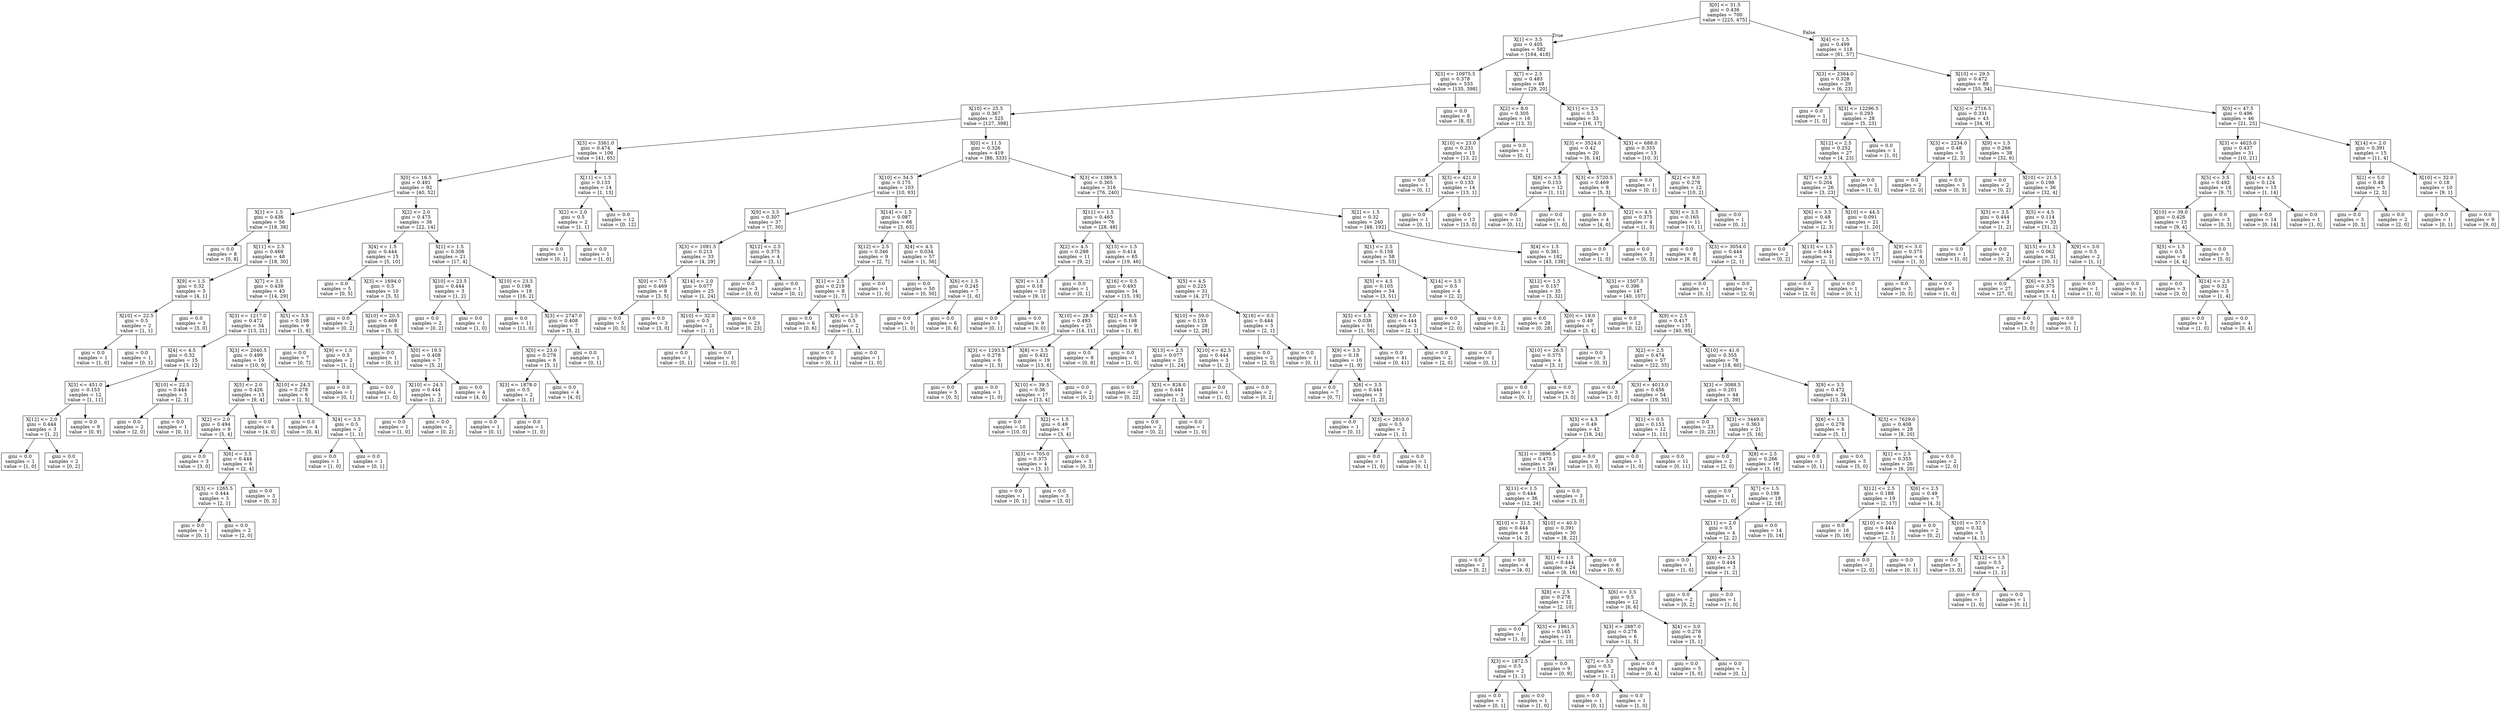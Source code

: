 digraph Tree {
node [shape=box] ;
0 [label="X[0] <= 31.5\ngini = 0.436\nsamples = 700\nvalue = [225, 475]"] ;
1 [label="X[1] <= 3.5\ngini = 0.405\nsamples = 582\nvalue = [164, 418]"] ;
0 -> 1 [labeldistance=2.5, labelangle=45, headlabel="True"] ;
2 [label="X[3] <= 10975.5\ngini = 0.378\nsamples = 533\nvalue = [135, 398]"] ;
1 -> 2 ;
3 [label="X[10] <= 25.5\ngini = 0.367\nsamples = 525\nvalue = [127, 398]"] ;
2 -> 3 ;
4 [label="X[3] <= 3361.0\ngini = 0.474\nsamples = 106\nvalue = [41, 65]"] ;
3 -> 4 ;
5 [label="X[0] <= 16.5\ngini = 0.491\nsamples = 92\nvalue = [40, 52]"] ;
4 -> 5 ;
6 [label="X[1] <= 1.5\ngini = 0.436\nsamples = 56\nvalue = [18, 38]"] ;
5 -> 6 ;
7 [label="gini = 0.0\nsamples = 8\nvalue = [0, 8]"] ;
6 -> 7 ;
8 [label="X[11] <= 2.5\ngini = 0.469\nsamples = 48\nvalue = [18, 30]"] ;
6 -> 8 ;
9 [label="X[9] <= 1.5\ngini = 0.32\nsamples = 5\nvalue = [4, 1]"] ;
8 -> 9 ;
10 [label="X[10] <= 22.5\ngini = 0.5\nsamples = 2\nvalue = [1, 1]"] ;
9 -> 10 ;
11 [label="gini = 0.0\nsamples = 1\nvalue = [1, 0]"] ;
10 -> 11 ;
12 [label="gini = 0.0\nsamples = 1\nvalue = [0, 1]"] ;
10 -> 12 ;
13 [label="gini = 0.0\nsamples = 3\nvalue = [3, 0]"] ;
9 -> 13 ;
14 [label="X[7] <= 3.5\ngini = 0.439\nsamples = 43\nvalue = [14, 29]"] ;
8 -> 14 ;
15 [label="X[3] <= 1217.0\ngini = 0.472\nsamples = 34\nvalue = [13, 21]"] ;
14 -> 15 ;
16 [label="X[4] <= 4.5\ngini = 0.32\nsamples = 15\nvalue = [3, 12]"] ;
15 -> 16 ;
17 [label="X[3] <= 451.0\ngini = 0.153\nsamples = 12\nvalue = [1, 11]"] ;
16 -> 17 ;
18 [label="X[12] <= 2.0\ngini = 0.444\nsamples = 3\nvalue = [1, 2]"] ;
17 -> 18 ;
19 [label="gini = 0.0\nsamples = 1\nvalue = [1, 0]"] ;
18 -> 19 ;
20 [label="gini = 0.0\nsamples = 2\nvalue = [0, 2]"] ;
18 -> 20 ;
21 [label="gini = 0.0\nsamples = 9\nvalue = [0, 9]"] ;
17 -> 21 ;
22 [label="X[10] <= 22.5\ngini = 0.444\nsamples = 3\nvalue = [2, 1]"] ;
16 -> 22 ;
23 [label="gini = 0.0\nsamples = 2\nvalue = [2, 0]"] ;
22 -> 23 ;
24 [label="gini = 0.0\nsamples = 1\nvalue = [0, 1]"] ;
22 -> 24 ;
25 [label="X[3] <= 2040.5\ngini = 0.499\nsamples = 19\nvalue = [10, 9]"] ;
15 -> 25 ;
26 [label="X[5] <= 2.0\ngini = 0.426\nsamples = 13\nvalue = [9, 4]"] ;
25 -> 26 ;
27 [label="X[2] <= 2.0\ngini = 0.494\nsamples = 9\nvalue = [5, 4]"] ;
26 -> 27 ;
28 [label="gini = 0.0\nsamples = 3\nvalue = [3, 0]"] ;
27 -> 28 ;
29 [label="X[6] <= 3.5\ngini = 0.444\nsamples = 6\nvalue = [2, 4]"] ;
27 -> 29 ;
30 [label="X[3] <= 1265.5\ngini = 0.444\nsamples = 3\nvalue = [2, 1]"] ;
29 -> 30 ;
31 [label="gini = 0.0\nsamples = 1\nvalue = [0, 1]"] ;
30 -> 31 ;
32 [label="gini = 0.0\nsamples = 2\nvalue = [2, 0]"] ;
30 -> 32 ;
33 [label="gini = 0.0\nsamples = 3\nvalue = [0, 3]"] ;
29 -> 33 ;
34 [label="gini = 0.0\nsamples = 4\nvalue = [4, 0]"] ;
26 -> 34 ;
35 [label="X[10] <= 24.5\ngini = 0.278\nsamples = 6\nvalue = [1, 5]"] ;
25 -> 35 ;
36 [label="gini = 0.0\nsamples = 4\nvalue = [0, 4]"] ;
35 -> 36 ;
37 [label="X[4] <= 3.5\ngini = 0.5\nsamples = 2\nvalue = [1, 1]"] ;
35 -> 37 ;
38 [label="gini = 0.0\nsamples = 1\nvalue = [1, 0]"] ;
37 -> 38 ;
39 [label="gini = 0.0\nsamples = 1\nvalue = [0, 1]"] ;
37 -> 39 ;
40 [label="X[5] <= 3.5\ngini = 0.198\nsamples = 9\nvalue = [1, 8]"] ;
14 -> 40 ;
41 [label="gini = 0.0\nsamples = 7\nvalue = [0, 7]"] ;
40 -> 41 ;
42 [label="X[9] <= 1.5\ngini = 0.5\nsamples = 2\nvalue = [1, 1]"] ;
40 -> 42 ;
43 [label="gini = 0.0\nsamples = 1\nvalue = [0, 1]"] ;
42 -> 43 ;
44 [label="gini = 0.0\nsamples = 1\nvalue = [1, 0]"] ;
42 -> 44 ;
45 [label="X[2] <= 2.0\ngini = 0.475\nsamples = 36\nvalue = [22, 14]"] ;
5 -> 45 ;
46 [label="X[4] <= 1.5\ngini = 0.444\nsamples = 15\nvalue = [5, 10]"] ;
45 -> 46 ;
47 [label="gini = 0.0\nsamples = 5\nvalue = [0, 5]"] ;
46 -> 47 ;
48 [label="X[3] <= 1694.0\ngini = 0.5\nsamples = 10\nvalue = [5, 5]"] ;
46 -> 48 ;
49 [label="gini = 0.0\nsamples = 2\nvalue = [0, 2]"] ;
48 -> 49 ;
50 [label="X[10] <= 20.5\ngini = 0.469\nsamples = 8\nvalue = [5, 3]"] ;
48 -> 50 ;
51 [label="gini = 0.0\nsamples = 1\nvalue = [0, 1]"] ;
50 -> 51 ;
52 [label="X[0] <= 19.5\ngini = 0.408\nsamples = 7\nvalue = [5, 2]"] ;
50 -> 52 ;
53 [label="X[10] <= 24.5\ngini = 0.444\nsamples = 3\nvalue = [1, 2]"] ;
52 -> 53 ;
54 [label="gini = 0.0\nsamples = 1\nvalue = [1, 0]"] ;
53 -> 54 ;
55 [label="gini = 0.0\nsamples = 2\nvalue = [0, 2]"] ;
53 -> 55 ;
56 [label="gini = 0.0\nsamples = 4\nvalue = [4, 0]"] ;
52 -> 56 ;
57 [label="X[1] <= 1.5\ngini = 0.308\nsamples = 21\nvalue = [17, 4]"] ;
45 -> 57 ;
58 [label="X[10] <= 23.5\ngini = 0.444\nsamples = 3\nvalue = [1, 2]"] ;
57 -> 58 ;
59 [label="gini = 0.0\nsamples = 2\nvalue = [0, 2]"] ;
58 -> 59 ;
60 [label="gini = 0.0\nsamples = 1\nvalue = [1, 0]"] ;
58 -> 60 ;
61 [label="X[10] <= 23.5\ngini = 0.198\nsamples = 18\nvalue = [16, 2]"] ;
57 -> 61 ;
62 [label="gini = 0.0\nsamples = 11\nvalue = [11, 0]"] ;
61 -> 62 ;
63 [label="X[3] <= 2747.0\ngini = 0.408\nsamples = 7\nvalue = [5, 2]"] ;
61 -> 63 ;
64 [label="X[0] <= 23.0\ngini = 0.278\nsamples = 6\nvalue = [5, 1]"] ;
63 -> 64 ;
65 [label="X[3] <= 1878.0\ngini = 0.5\nsamples = 2\nvalue = [1, 1]"] ;
64 -> 65 ;
66 [label="gini = 0.0\nsamples = 1\nvalue = [0, 1]"] ;
65 -> 66 ;
67 [label="gini = 0.0\nsamples = 1\nvalue = [1, 0]"] ;
65 -> 67 ;
68 [label="gini = 0.0\nsamples = 4\nvalue = [4, 0]"] ;
64 -> 68 ;
69 [label="gini = 0.0\nsamples = 1\nvalue = [0, 1]"] ;
63 -> 69 ;
70 [label="X[11] <= 1.5\ngini = 0.133\nsamples = 14\nvalue = [1, 13]"] ;
4 -> 70 ;
71 [label="X[2] <= 2.0\ngini = 0.5\nsamples = 2\nvalue = [1, 1]"] ;
70 -> 71 ;
72 [label="gini = 0.0\nsamples = 1\nvalue = [0, 1]"] ;
71 -> 72 ;
73 [label="gini = 0.0\nsamples = 1\nvalue = [1, 0]"] ;
71 -> 73 ;
74 [label="gini = 0.0\nsamples = 12\nvalue = [0, 12]"] ;
70 -> 74 ;
75 [label="X[0] <= 11.5\ngini = 0.326\nsamples = 419\nvalue = [86, 333]"] ;
3 -> 75 ;
76 [label="X[10] <= 34.5\ngini = 0.175\nsamples = 103\nvalue = [10, 93]"] ;
75 -> 76 ;
77 [label="X[9] <= 3.5\ngini = 0.307\nsamples = 37\nvalue = [7, 30]"] ;
76 -> 77 ;
78 [label="X[3] <= 1091.5\ngini = 0.213\nsamples = 33\nvalue = [4, 29]"] ;
77 -> 78 ;
79 [label="X[0] <= 7.5\ngini = 0.469\nsamples = 8\nvalue = [3, 5]"] ;
78 -> 79 ;
80 [label="gini = 0.0\nsamples = 5\nvalue = [0, 5]"] ;
79 -> 80 ;
81 [label="gini = 0.0\nsamples = 3\nvalue = [3, 0]"] ;
79 -> 81 ;
82 [label="X[14] <= 2.0\ngini = 0.077\nsamples = 25\nvalue = [1, 24]"] ;
78 -> 82 ;
83 [label="X[10] <= 32.0\ngini = 0.5\nsamples = 2\nvalue = [1, 1]"] ;
82 -> 83 ;
84 [label="gini = 0.0\nsamples = 1\nvalue = [0, 1]"] ;
83 -> 84 ;
85 [label="gini = 0.0\nsamples = 1\nvalue = [1, 0]"] ;
83 -> 85 ;
86 [label="gini = 0.0\nsamples = 23\nvalue = [0, 23]"] ;
82 -> 86 ;
87 [label="X[12] <= 2.5\ngini = 0.375\nsamples = 4\nvalue = [3, 1]"] ;
77 -> 87 ;
88 [label="gini = 0.0\nsamples = 3\nvalue = [3, 0]"] ;
87 -> 88 ;
89 [label="gini = 0.0\nsamples = 1\nvalue = [0, 1]"] ;
87 -> 89 ;
90 [label="X[14] <= 1.5\ngini = 0.087\nsamples = 66\nvalue = [3, 63]"] ;
76 -> 90 ;
91 [label="X[12] <= 2.5\ngini = 0.346\nsamples = 9\nvalue = [2, 7]"] ;
90 -> 91 ;
92 [label="X[1] <= 2.5\ngini = 0.219\nsamples = 8\nvalue = [1, 7]"] ;
91 -> 92 ;
93 [label="gini = 0.0\nsamples = 6\nvalue = [0, 6]"] ;
92 -> 93 ;
94 [label="X[9] <= 2.5\ngini = 0.5\nsamples = 2\nvalue = [1, 1]"] ;
92 -> 94 ;
95 [label="gini = 0.0\nsamples = 1\nvalue = [0, 1]"] ;
94 -> 95 ;
96 [label="gini = 0.0\nsamples = 1\nvalue = [1, 0]"] ;
94 -> 96 ;
97 [label="gini = 0.0\nsamples = 1\nvalue = [1, 0]"] ;
91 -> 97 ;
98 [label="X[4] <= 4.5\ngini = 0.034\nsamples = 57\nvalue = [1, 56]"] ;
90 -> 98 ;
99 [label="gini = 0.0\nsamples = 50\nvalue = [0, 50]"] ;
98 -> 99 ;
100 [label="X[6] <= 1.5\ngini = 0.245\nsamples = 7\nvalue = [1, 6]"] ;
98 -> 100 ;
101 [label="gini = 0.0\nsamples = 1\nvalue = [1, 0]"] ;
100 -> 101 ;
102 [label="gini = 0.0\nsamples = 6\nvalue = [0, 6]"] ;
100 -> 102 ;
103 [label="X[3] <= 1389.5\ngini = 0.365\nsamples = 316\nvalue = [76, 240]"] ;
75 -> 103 ;
104 [label="X[11] <= 1.5\ngini = 0.465\nsamples = 76\nvalue = [28, 48]"] ;
103 -> 104 ;
105 [label="X[2] <= 4.5\ngini = 0.298\nsamples = 11\nvalue = [9, 2]"] ;
104 -> 105 ;
106 [label="X[9] <= 1.5\ngini = 0.18\nsamples = 10\nvalue = [9, 1]"] ;
105 -> 106 ;
107 [label="gini = 0.0\nsamples = 1\nvalue = [0, 1]"] ;
106 -> 107 ;
108 [label="gini = 0.0\nsamples = 9\nvalue = [9, 0]"] ;
106 -> 108 ;
109 [label="gini = 0.0\nsamples = 1\nvalue = [0, 1]"] ;
105 -> 109 ;
110 [label="X[13] <= 1.5\ngini = 0.414\nsamples = 65\nvalue = [19, 46]"] ;
104 -> 110 ;
111 [label="X[16] <= 0.5\ngini = 0.493\nsamples = 34\nvalue = [15, 19]"] ;
110 -> 111 ;
112 [label="X[10] <= 28.5\ngini = 0.493\nsamples = 25\nvalue = [14, 11]"] ;
111 -> 112 ;
113 [label="X[3] <= 1293.5\ngini = 0.278\nsamples = 6\nvalue = [1, 5]"] ;
112 -> 113 ;
114 [label="gini = 0.0\nsamples = 5\nvalue = [0, 5]"] ;
113 -> 114 ;
115 [label="gini = 0.0\nsamples = 1\nvalue = [1, 0]"] ;
113 -> 115 ;
116 [label="X[8] <= 3.5\ngini = 0.432\nsamples = 19\nvalue = [13, 6]"] ;
112 -> 116 ;
117 [label="X[10] <= 39.5\ngini = 0.36\nsamples = 17\nvalue = [13, 4]"] ;
116 -> 117 ;
118 [label="gini = 0.0\nsamples = 10\nvalue = [10, 0]"] ;
117 -> 118 ;
119 [label="X[2] <= 1.5\ngini = 0.49\nsamples = 7\nvalue = [3, 4]"] ;
117 -> 119 ;
120 [label="X[3] <= 705.0\ngini = 0.375\nsamples = 4\nvalue = [3, 1]"] ;
119 -> 120 ;
121 [label="gini = 0.0\nsamples = 1\nvalue = [0, 1]"] ;
120 -> 121 ;
122 [label="gini = 0.0\nsamples = 3\nvalue = [3, 0]"] ;
120 -> 122 ;
123 [label="gini = 0.0\nsamples = 3\nvalue = [0, 3]"] ;
119 -> 123 ;
124 [label="gini = 0.0\nsamples = 2\nvalue = [0, 2]"] ;
116 -> 124 ;
125 [label="X[2] <= 6.5\ngini = 0.198\nsamples = 9\nvalue = [1, 8]"] ;
111 -> 125 ;
126 [label="gini = 0.0\nsamples = 8\nvalue = [0, 8]"] ;
125 -> 126 ;
127 [label="gini = 0.0\nsamples = 1\nvalue = [1, 0]"] ;
125 -> 127 ;
128 [label="X[5] <= 4.5\ngini = 0.225\nsamples = 31\nvalue = [4, 27]"] ;
110 -> 128 ;
129 [label="X[10] <= 59.0\ngini = 0.133\nsamples = 28\nvalue = [2, 26]"] ;
128 -> 129 ;
130 [label="X[13] <= 2.5\ngini = 0.077\nsamples = 25\nvalue = [1, 24]"] ;
129 -> 130 ;
131 [label="gini = 0.0\nsamples = 22\nvalue = [0, 22]"] ;
130 -> 131 ;
132 [label="X[3] <= 828.0\ngini = 0.444\nsamples = 3\nvalue = [1, 2]"] ;
130 -> 132 ;
133 [label="gini = 0.0\nsamples = 2\nvalue = [0, 2]"] ;
132 -> 133 ;
134 [label="gini = 0.0\nsamples = 1\nvalue = [1, 0]"] ;
132 -> 134 ;
135 [label="X[10] <= 62.5\ngini = 0.444\nsamples = 3\nvalue = [1, 2]"] ;
129 -> 135 ;
136 [label="gini = 0.0\nsamples = 1\nvalue = [1, 0]"] ;
135 -> 136 ;
137 [label="gini = 0.0\nsamples = 2\nvalue = [0, 2]"] ;
135 -> 137 ;
138 [label="X[16] <= 0.5\ngini = 0.444\nsamples = 3\nvalue = [2, 1]"] ;
128 -> 138 ;
139 [label="gini = 0.0\nsamples = 2\nvalue = [2, 0]"] ;
138 -> 139 ;
140 [label="gini = 0.0\nsamples = 1\nvalue = [0, 1]"] ;
138 -> 140 ;
141 [label="X[2] <= 1.5\ngini = 0.32\nsamples = 240\nvalue = [48, 192]"] ;
103 -> 141 ;
142 [label="X[1] <= 2.5\ngini = 0.158\nsamples = 58\nvalue = [5, 53]"] ;
141 -> 142 ;
143 [label="X[5] <= 4.5\ngini = 0.105\nsamples = 54\nvalue = [3, 51]"] ;
142 -> 143 ;
144 [label="X[5] <= 1.5\ngini = 0.038\nsamples = 51\nvalue = [1, 50]"] ;
143 -> 144 ;
145 [label="X[9] <= 3.5\ngini = 0.18\nsamples = 10\nvalue = [1, 9]"] ;
144 -> 145 ;
146 [label="gini = 0.0\nsamples = 7\nvalue = [0, 7]"] ;
145 -> 146 ;
147 [label="X[6] <= 3.5\ngini = 0.444\nsamples = 3\nvalue = [1, 2]"] ;
145 -> 147 ;
148 [label="gini = 0.0\nsamples = 1\nvalue = [0, 1]"] ;
147 -> 148 ;
149 [label="X[3] <= 2810.0\ngini = 0.5\nsamples = 2\nvalue = [1, 1]"] ;
147 -> 149 ;
150 [label="gini = 0.0\nsamples = 1\nvalue = [1, 0]"] ;
149 -> 150 ;
151 [label="gini = 0.0\nsamples = 1\nvalue = [0, 1]"] ;
149 -> 151 ;
152 [label="gini = 0.0\nsamples = 41\nvalue = [0, 41]"] ;
144 -> 152 ;
153 [label="X[9] <= 3.0\ngini = 0.444\nsamples = 3\nvalue = [2, 1]"] ;
143 -> 153 ;
154 [label="gini = 0.0\nsamples = 2\nvalue = [2, 0]"] ;
153 -> 154 ;
155 [label="gini = 0.0\nsamples = 1\nvalue = [0, 1]"] ;
153 -> 155 ;
156 [label="X[14] <= 3.5\ngini = 0.5\nsamples = 4\nvalue = [2, 2]"] ;
142 -> 156 ;
157 [label="gini = 0.0\nsamples = 2\nvalue = [2, 0]"] ;
156 -> 157 ;
158 [label="gini = 0.0\nsamples = 2\nvalue = [0, 2]"] ;
156 -> 158 ;
159 [label="X[4] <= 1.5\ngini = 0.361\nsamples = 182\nvalue = [43, 139]"] ;
141 -> 159 ;
160 [label="X[12] <= 1.5\ngini = 0.157\nsamples = 35\nvalue = [3, 32]"] ;
159 -> 160 ;
161 [label="gini = 0.0\nsamples = 28\nvalue = [0, 28]"] ;
160 -> 161 ;
162 [label="X[0] <= 19.0\ngini = 0.49\nsamples = 7\nvalue = [3, 4]"] ;
160 -> 162 ;
163 [label="X[10] <= 26.5\ngini = 0.375\nsamples = 4\nvalue = [3, 1]"] ;
162 -> 163 ;
164 [label="gini = 0.0\nsamples = 1\nvalue = [0, 1]"] ;
163 -> 164 ;
165 [label="gini = 0.0\nsamples = 3\nvalue = [3, 0]"] ;
163 -> 165 ;
166 [label="gini = 0.0\nsamples = 3\nvalue = [0, 3]"] ;
162 -> 166 ;
167 [label="X[3] <= 1507.5\ngini = 0.396\nsamples = 147\nvalue = [40, 107]"] ;
159 -> 167 ;
168 [label="gini = 0.0\nsamples = 12\nvalue = [0, 12]"] ;
167 -> 168 ;
169 [label="X[9] <= 2.5\ngini = 0.417\nsamples = 135\nvalue = [40, 95]"] ;
167 -> 169 ;
170 [label="X[2] <= 2.5\ngini = 0.474\nsamples = 57\nvalue = [22, 35]"] ;
169 -> 170 ;
171 [label="gini = 0.0\nsamples = 3\nvalue = [3, 0]"] ;
170 -> 171 ;
172 [label="X[3] <= 4013.0\ngini = 0.456\nsamples = 54\nvalue = [19, 35]"] ;
170 -> 172 ;
173 [label="X[5] <= 4.5\ngini = 0.49\nsamples = 42\nvalue = [18, 24]"] ;
172 -> 173 ;
174 [label="X[3] <= 3896.5\ngini = 0.473\nsamples = 39\nvalue = [15, 24]"] ;
173 -> 174 ;
175 [label="X[11] <= 1.5\ngini = 0.444\nsamples = 36\nvalue = [12, 24]"] ;
174 -> 175 ;
176 [label="X[10] <= 31.5\ngini = 0.444\nsamples = 6\nvalue = [4, 2]"] ;
175 -> 176 ;
177 [label="gini = 0.0\nsamples = 2\nvalue = [0, 2]"] ;
176 -> 177 ;
178 [label="gini = 0.0\nsamples = 4\nvalue = [4, 0]"] ;
176 -> 178 ;
179 [label="X[10] <= 40.0\ngini = 0.391\nsamples = 30\nvalue = [8, 22]"] ;
175 -> 179 ;
180 [label="X[1] <= 1.5\ngini = 0.444\nsamples = 24\nvalue = [8, 16]"] ;
179 -> 180 ;
181 [label="X[8] <= 2.5\ngini = 0.278\nsamples = 12\nvalue = [2, 10]"] ;
180 -> 181 ;
182 [label="gini = 0.0\nsamples = 1\nvalue = [1, 0]"] ;
181 -> 182 ;
183 [label="X[3] <= 1961.5\ngini = 0.165\nsamples = 11\nvalue = [1, 10]"] ;
181 -> 183 ;
184 [label="X[3] <= 1872.5\ngini = 0.5\nsamples = 2\nvalue = [1, 1]"] ;
183 -> 184 ;
185 [label="gini = 0.0\nsamples = 1\nvalue = [0, 1]"] ;
184 -> 185 ;
186 [label="gini = 0.0\nsamples = 1\nvalue = [1, 0]"] ;
184 -> 186 ;
187 [label="gini = 0.0\nsamples = 9\nvalue = [0, 9]"] ;
183 -> 187 ;
188 [label="X[6] <= 3.5\ngini = 0.5\nsamples = 12\nvalue = [6, 6]"] ;
180 -> 188 ;
189 [label="X[3] <= 2887.0\ngini = 0.278\nsamples = 6\nvalue = [1, 5]"] ;
188 -> 189 ;
190 [label="X[7] <= 3.5\ngini = 0.5\nsamples = 2\nvalue = [1, 1]"] ;
189 -> 190 ;
191 [label="gini = 0.0\nsamples = 1\nvalue = [0, 1]"] ;
190 -> 191 ;
192 [label="gini = 0.0\nsamples = 1\nvalue = [1, 0]"] ;
190 -> 192 ;
193 [label="gini = 0.0\nsamples = 4\nvalue = [0, 4]"] ;
189 -> 193 ;
194 [label="X[4] <= 3.0\ngini = 0.278\nsamples = 6\nvalue = [5, 1]"] ;
188 -> 194 ;
195 [label="gini = 0.0\nsamples = 5\nvalue = [5, 0]"] ;
194 -> 195 ;
196 [label="gini = 0.0\nsamples = 1\nvalue = [0, 1]"] ;
194 -> 196 ;
197 [label="gini = 0.0\nsamples = 6\nvalue = [0, 6]"] ;
179 -> 197 ;
198 [label="gini = 0.0\nsamples = 3\nvalue = [3, 0]"] ;
174 -> 198 ;
199 [label="gini = 0.0\nsamples = 3\nvalue = [3, 0]"] ;
173 -> 199 ;
200 [label="X[1] <= 0.5\ngini = 0.153\nsamples = 12\nvalue = [1, 11]"] ;
172 -> 200 ;
201 [label="gini = 0.0\nsamples = 1\nvalue = [1, 0]"] ;
200 -> 201 ;
202 [label="gini = 0.0\nsamples = 11\nvalue = [0, 11]"] ;
200 -> 202 ;
203 [label="X[10] <= 41.0\ngini = 0.355\nsamples = 78\nvalue = [18, 60]"] ;
169 -> 203 ;
204 [label="X[3] <= 3088.5\ngini = 0.201\nsamples = 44\nvalue = [5, 39]"] ;
203 -> 204 ;
205 [label="gini = 0.0\nsamples = 23\nvalue = [0, 23]"] ;
204 -> 205 ;
206 [label="X[3] <= 3449.0\ngini = 0.363\nsamples = 21\nvalue = [5, 16]"] ;
204 -> 206 ;
207 [label="gini = 0.0\nsamples = 2\nvalue = [2, 0]"] ;
206 -> 207 ;
208 [label="X[8] <= 2.5\ngini = 0.266\nsamples = 19\nvalue = [3, 16]"] ;
206 -> 208 ;
209 [label="gini = 0.0\nsamples = 1\nvalue = [1, 0]"] ;
208 -> 209 ;
210 [label="X[7] <= 1.5\ngini = 0.198\nsamples = 18\nvalue = [2, 16]"] ;
208 -> 210 ;
211 [label="X[11] <= 2.0\ngini = 0.5\nsamples = 4\nvalue = [2, 2]"] ;
210 -> 211 ;
212 [label="gini = 0.0\nsamples = 1\nvalue = [1, 0]"] ;
211 -> 212 ;
213 [label="X[6] <= 2.5\ngini = 0.444\nsamples = 3\nvalue = [1, 2]"] ;
211 -> 213 ;
214 [label="gini = 0.0\nsamples = 2\nvalue = [0, 2]"] ;
213 -> 214 ;
215 [label="gini = 0.0\nsamples = 1\nvalue = [1, 0]"] ;
213 -> 215 ;
216 [label="gini = 0.0\nsamples = 14\nvalue = [0, 14]"] ;
210 -> 216 ;
217 [label="X[9] <= 3.5\ngini = 0.472\nsamples = 34\nvalue = [13, 21]"] ;
203 -> 217 ;
218 [label="X[6] <= 1.5\ngini = 0.278\nsamples = 6\nvalue = [5, 1]"] ;
217 -> 218 ;
219 [label="gini = 0.0\nsamples = 1\nvalue = [0, 1]"] ;
218 -> 219 ;
220 [label="gini = 0.0\nsamples = 5\nvalue = [5, 0]"] ;
218 -> 220 ;
221 [label="X[3] <= 7629.0\ngini = 0.408\nsamples = 28\nvalue = [8, 20]"] ;
217 -> 221 ;
222 [label="X[1] <= 2.5\ngini = 0.355\nsamples = 26\nvalue = [6, 20]"] ;
221 -> 222 ;
223 [label="X[12] <= 2.5\ngini = 0.188\nsamples = 19\nvalue = [2, 17]"] ;
222 -> 223 ;
224 [label="gini = 0.0\nsamples = 16\nvalue = [0, 16]"] ;
223 -> 224 ;
225 [label="X[10] <= 50.0\ngini = 0.444\nsamples = 3\nvalue = [2, 1]"] ;
223 -> 225 ;
226 [label="gini = 0.0\nsamples = 2\nvalue = [2, 0]"] ;
225 -> 226 ;
227 [label="gini = 0.0\nsamples = 1\nvalue = [0, 1]"] ;
225 -> 227 ;
228 [label="X[6] <= 2.5\ngini = 0.49\nsamples = 7\nvalue = [4, 3]"] ;
222 -> 228 ;
229 [label="gini = 0.0\nsamples = 2\nvalue = [0, 2]"] ;
228 -> 229 ;
230 [label="X[10] <= 57.5\ngini = 0.32\nsamples = 5\nvalue = [4, 1]"] ;
228 -> 230 ;
231 [label="gini = 0.0\nsamples = 3\nvalue = [3, 0]"] ;
230 -> 231 ;
232 [label="X[12] <= 1.5\ngini = 0.5\nsamples = 2\nvalue = [1, 1]"] ;
230 -> 232 ;
233 [label="gini = 0.0\nsamples = 1\nvalue = [1, 0]"] ;
232 -> 233 ;
234 [label="gini = 0.0\nsamples = 1\nvalue = [0, 1]"] ;
232 -> 234 ;
235 [label="gini = 0.0\nsamples = 2\nvalue = [2, 0]"] ;
221 -> 235 ;
236 [label="gini = 0.0\nsamples = 8\nvalue = [8, 0]"] ;
2 -> 236 ;
237 [label="X[7] <= 2.5\ngini = 0.483\nsamples = 49\nvalue = [29, 20]"] ;
1 -> 237 ;
238 [label="X[2] <= 8.0\ngini = 0.305\nsamples = 16\nvalue = [13, 3]"] ;
237 -> 238 ;
239 [label="X[10] <= 23.0\ngini = 0.231\nsamples = 15\nvalue = [13, 2]"] ;
238 -> 239 ;
240 [label="gini = 0.0\nsamples = 1\nvalue = [0, 1]"] ;
239 -> 240 ;
241 [label="X[3] <= 421.0\ngini = 0.133\nsamples = 14\nvalue = [13, 1]"] ;
239 -> 241 ;
242 [label="gini = 0.0\nsamples = 1\nvalue = [0, 1]"] ;
241 -> 242 ;
243 [label="gini = 0.0\nsamples = 13\nvalue = [13, 0]"] ;
241 -> 243 ;
244 [label="gini = 0.0\nsamples = 1\nvalue = [0, 1]"] ;
238 -> 244 ;
245 [label="X[11] <= 2.5\ngini = 0.5\nsamples = 33\nvalue = [16, 17]"] ;
237 -> 245 ;
246 [label="X[3] <= 3524.0\ngini = 0.42\nsamples = 20\nvalue = [6, 14]"] ;
245 -> 246 ;
247 [label="X[8] <= 3.5\ngini = 0.153\nsamples = 12\nvalue = [1, 11]"] ;
246 -> 247 ;
248 [label="gini = 0.0\nsamples = 11\nvalue = [0, 11]"] ;
247 -> 248 ;
249 [label="gini = 0.0\nsamples = 1\nvalue = [1, 0]"] ;
247 -> 249 ;
250 [label="X[3] <= 5720.5\ngini = 0.469\nsamples = 8\nvalue = [5, 3]"] ;
246 -> 250 ;
251 [label="gini = 0.0\nsamples = 4\nvalue = [4, 0]"] ;
250 -> 251 ;
252 [label="X[2] <= 4.5\ngini = 0.375\nsamples = 4\nvalue = [1, 3]"] ;
250 -> 252 ;
253 [label="gini = 0.0\nsamples = 1\nvalue = [1, 0]"] ;
252 -> 253 ;
254 [label="gini = 0.0\nsamples = 3\nvalue = [0, 3]"] ;
252 -> 254 ;
255 [label="X[3] <= 688.0\ngini = 0.355\nsamples = 13\nvalue = [10, 3]"] ;
245 -> 255 ;
256 [label="gini = 0.0\nsamples = 1\nvalue = [0, 1]"] ;
255 -> 256 ;
257 [label="X[2] <= 9.0\ngini = 0.278\nsamples = 12\nvalue = [10, 2]"] ;
255 -> 257 ;
258 [label="X[9] <= 3.5\ngini = 0.165\nsamples = 11\nvalue = [10, 1]"] ;
257 -> 258 ;
259 [label="gini = 0.0\nsamples = 8\nvalue = [8, 0]"] ;
258 -> 259 ;
260 [label="X[3] <= 3054.0\ngini = 0.444\nsamples = 3\nvalue = [2, 1]"] ;
258 -> 260 ;
261 [label="gini = 0.0\nsamples = 1\nvalue = [0, 1]"] ;
260 -> 261 ;
262 [label="gini = 0.0\nsamples = 2\nvalue = [2, 0]"] ;
260 -> 262 ;
263 [label="gini = 0.0\nsamples = 1\nvalue = [0, 1]"] ;
257 -> 263 ;
264 [label="X[4] <= 1.5\ngini = 0.499\nsamples = 118\nvalue = [61, 57]"] ;
0 -> 264 [labeldistance=2.5, labelangle=-45, headlabel="False"] ;
265 [label="X[3] <= 2364.0\ngini = 0.328\nsamples = 29\nvalue = [6, 23]"] ;
264 -> 265 ;
266 [label="gini = 0.0\nsamples = 1\nvalue = [1, 0]"] ;
265 -> 266 ;
267 [label="X[3] <= 12296.5\ngini = 0.293\nsamples = 28\nvalue = [5, 23]"] ;
265 -> 267 ;
268 [label="X[12] <= 2.5\ngini = 0.252\nsamples = 27\nvalue = [4, 23]"] ;
267 -> 268 ;
269 [label="X[7] <= 2.5\ngini = 0.204\nsamples = 26\nvalue = [3, 23]"] ;
268 -> 269 ;
270 [label="X[6] <= 3.5\ngini = 0.48\nsamples = 5\nvalue = [2, 3]"] ;
269 -> 270 ;
271 [label="gini = 0.0\nsamples = 2\nvalue = [0, 2]"] ;
270 -> 271 ;
272 [label="X[13] <= 1.5\ngini = 0.444\nsamples = 3\nvalue = [2, 1]"] ;
270 -> 272 ;
273 [label="gini = 0.0\nsamples = 2\nvalue = [2, 0]"] ;
272 -> 273 ;
274 [label="gini = 0.0\nsamples = 1\nvalue = [0, 1]"] ;
272 -> 274 ;
275 [label="X[10] <= 44.5\ngini = 0.091\nsamples = 21\nvalue = [1, 20]"] ;
269 -> 275 ;
276 [label="gini = 0.0\nsamples = 17\nvalue = [0, 17]"] ;
275 -> 276 ;
277 [label="X[9] <= 3.0\ngini = 0.375\nsamples = 4\nvalue = [1, 3]"] ;
275 -> 277 ;
278 [label="gini = 0.0\nsamples = 3\nvalue = [0, 3]"] ;
277 -> 278 ;
279 [label="gini = 0.0\nsamples = 1\nvalue = [1, 0]"] ;
277 -> 279 ;
280 [label="gini = 0.0\nsamples = 1\nvalue = [1, 0]"] ;
268 -> 280 ;
281 [label="gini = 0.0\nsamples = 1\nvalue = [1, 0]"] ;
267 -> 281 ;
282 [label="X[10] <= 29.5\ngini = 0.472\nsamples = 89\nvalue = [55, 34]"] ;
264 -> 282 ;
283 [label="X[3] <= 2716.5\ngini = 0.331\nsamples = 43\nvalue = [34, 9]"] ;
282 -> 283 ;
284 [label="X[3] <= 2234.0\ngini = 0.48\nsamples = 5\nvalue = [2, 3]"] ;
283 -> 284 ;
285 [label="gini = 0.0\nsamples = 2\nvalue = [2, 0]"] ;
284 -> 285 ;
286 [label="gini = 0.0\nsamples = 3\nvalue = [0, 3]"] ;
284 -> 286 ;
287 [label="X[9] <= 1.5\ngini = 0.266\nsamples = 38\nvalue = [32, 6]"] ;
283 -> 287 ;
288 [label="gini = 0.0\nsamples = 2\nvalue = [0, 2]"] ;
287 -> 288 ;
289 [label="X[10] <= 21.5\ngini = 0.198\nsamples = 36\nvalue = [32, 4]"] ;
287 -> 289 ;
290 [label="X[5] <= 3.5\ngini = 0.444\nsamples = 3\nvalue = [1, 2]"] ;
289 -> 290 ;
291 [label="gini = 0.0\nsamples = 1\nvalue = [1, 0]"] ;
290 -> 291 ;
292 [label="gini = 0.0\nsamples = 2\nvalue = [0, 2]"] ;
290 -> 292 ;
293 [label="X[5] <= 4.5\ngini = 0.114\nsamples = 33\nvalue = [31, 2]"] ;
289 -> 293 ;
294 [label="X[15] <= 1.5\ngini = 0.062\nsamples = 31\nvalue = [30, 1]"] ;
293 -> 294 ;
295 [label="gini = 0.0\nsamples = 27\nvalue = [27, 0]"] ;
294 -> 295 ;
296 [label="X[6] <= 3.5\ngini = 0.375\nsamples = 4\nvalue = [3, 1]"] ;
294 -> 296 ;
297 [label="gini = 0.0\nsamples = 3\nvalue = [3, 0]"] ;
296 -> 297 ;
298 [label="gini = 0.0\nsamples = 1\nvalue = [0, 1]"] ;
296 -> 298 ;
299 [label="X[9] <= 3.0\ngini = 0.5\nsamples = 2\nvalue = [1, 1]"] ;
293 -> 299 ;
300 [label="gini = 0.0\nsamples = 1\nvalue = [1, 0]"] ;
299 -> 300 ;
301 [label="gini = 0.0\nsamples = 1\nvalue = [0, 1]"] ;
299 -> 301 ;
302 [label="X[0] <= 47.5\ngini = 0.496\nsamples = 46\nvalue = [21, 25]"] ;
282 -> 302 ;
303 [label="X[3] <= 4625.0\ngini = 0.437\nsamples = 31\nvalue = [10, 21]"] ;
302 -> 303 ;
304 [label="X[5] <= 3.5\ngini = 0.492\nsamples = 16\nvalue = [9, 7]"] ;
303 -> 304 ;
305 [label="X[10] <= 39.0\ngini = 0.426\nsamples = 13\nvalue = [9, 4]"] ;
304 -> 305 ;
306 [label="X[5] <= 1.5\ngini = 0.5\nsamples = 8\nvalue = [4, 4]"] ;
305 -> 306 ;
307 [label="gini = 0.0\nsamples = 3\nvalue = [3, 0]"] ;
306 -> 307 ;
308 [label="X[14] <= 2.5\ngini = 0.32\nsamples = 5\nvalue = [1, 4]"] ;
306 -> 308 ;
309 [label="gini = 0.0\nsamples = 1\nvalue = [1, 0]"] ;
308 -> 309 ;
310 [label="gini = 0.0\nsamples = 4\nvalue = [0, 4]"] ;
308 -> 310 ;
311 [label="gini = 0.0\nsamples = 5\nvalue = [5, 0]"] ;
305 -> 311 ;
312 [label="gini = 0.0\nsamples = 3\nvalue = [0, 3]"] ;
304 -> 312 ;
313 [label="X[4] <= 4.5\ngini = 0.124\nsamples = 15\nvalue = [1, 14]"] ;
303 -> 313 ;
314 [label="gini = 0.0\nsamples = 14\nvalue = [0, 14]"] ;
313 -> 314 ;
315 [label="gini = 0.0\nsamples = 1\nvalue = [1, 0]"] ;
313 -> 315 ;
316 [label="X[14] <= 2.0\ngini = 0.391\nsamples = 15\nvalue = [11, 4]"] ;
302 -> 316 ;
317 [label="X[2] <= 5.0\ngini = 0.48\nsamples = 5\nvalue = [2, 3]"] ;
316 -> 317 ;
318 [label="gini = 0.0\nsamples = 3\nvalue = [0, 3]"] ;
317 -> 318 ;
319 [label="gini = 0.0\nsamples = 2\nvalue = [2, 0]"] ;
317 -> 319 ;
320 [label="X[10] <= 32.0\ngini = 0.18\nsamples = 10\nvalue = [9, 1]"] ;
316 -> 320 ;
321 [label="gini = 0.0\nsamples = 1\nvalue = [0, 1]"] ;
320 -> 321 ;
322 [label="gini = 0.0\nsamples = 9\nvalue = [9, 0]"] ;
320 -> 322 ;
}